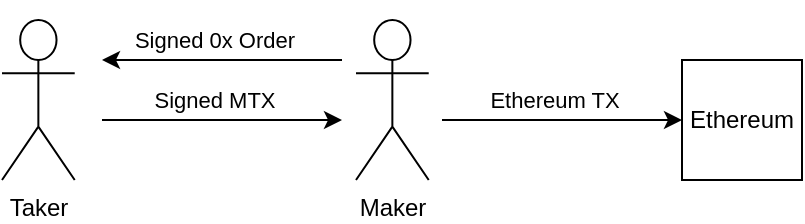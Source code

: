 <mxfile version="13.10.4" type="device"><diagram id="tQ2ikExJWypodGvSq9TR" name="Page-1"><mxGraphModel dx="653" dy="629" grid="0" gridSize="10" guides="1" tooltips="1" connect="1" arrows="1" fold="1" page="1" pageScale="1" pageWidth="850" pageHeight="1100" math="0" shadow="0"><root><mxCell id="0"/><mxCell id="1" parent="0"/><mxCell id="UPgthc0UVfUQD4P0c2Tb-6" value="" style="endArrow=none;html=1;endFill=0;startArrow=classic;startFill=1;" edge="1" parent="1"><mxGeometry width="50" height="50" relative="1" as="geometry"><mxPoint x="280" y="420" as="sourcePoint"/><mxPoint x="400" y="420" as="targetPoint"/></mxGeometry></mxCell><mxCell id="UPgthc0UVfUQD4P0c2Tb-7" value="Signed 0x Order" style="edgeLabel;html=1;align=center;verticalAlign=middle;resizable=0;points=[];" vertex="1" connectable="0" parent="UPgthc0UVfUQD4P0c2Tb-6"><mxGeometry x="-0.067" y="-2" relative="1" as="geometry"><mxPoint y="-12" as="offset"/></mxGeometry></mxCell><mxCell id="UPgthc0UVfUQD4P0c2Tb-14" value="" style="group" vertex="1" connectable="0" parent="1"><mxGeometry x="230" y="390" width="38.36" height="90" as="geometry"/></mxCell><mxCell id="UPgthc0UVfUQD4P0c2Tb-1" value="Taker" style="shape=umlActor;verticalLabelPosition=bottom;verticalAlign=top;html=1;outlineConnect=0;" vertex="1" parent="UPgthc0UVfUQD4P0c2Tb-14"><mxGeometry y="10" width="36.36" height="80" as="geometry"/></mxCell><mxCell id="UPgthc0UVfUQD4P0c2Tb-19" value="" style="endArrow=classic;html=1;endFill=1;startArrow=none;startFill=0;" edge="1" parent="1"><mxGeometry width="50" height="50" relative="1" as="geometry"><mxPoint x="280" y="450" as="sourcePoint"/><mxPoint x="400" y="450" as="targetPoint"/></mxGeometry></mxCell><mxCell id="UPgthc0UVfUQD4P0c2Tb-20" value="Signed MTX" style="edgeLabel;html=1;align=center;verticalAlign=middle;resizable=0;points=[];" vertex="1" connectable="0" parent="UPgthc0UVfUQD4P0c2Tb-19"><mxGeometry x="-0.067" y="-2" relative="1" as="geometry"><mxPoint y="-12" as="offset"/></mxGeometry></mxCell><mxCell id="UPgthc0UVfUQD4P0c2Tb-24" value="Maker" style="shape=umlActor;verticalLabelPosition=bottom;verticalAlign=top;html=1;outlineConnect=0;" vertex="1" parent="1"><mxGeometry x="407" y="400" width="36.36" height="80" as="geometry"/></mxCell><mxCell id="UPgthc0UVfUQD4P0c2Tb-25" value="" style="endArrow=classic;html=1;endFill=1;startArrow=none;startFill=0;" edge="1" parent="1"><mxGeometry width="50" height="50" relative="1" as="geometry"><mxPoint x="450" y="450" as="sourcePoint"/><mxPoint x="570" y="450" as="targetPoint"/></mxGeometry></mxCell><mxCell id="UPgthc0UVfUQD4P0c2Tb-26" value="Ethereum TX" style="edgeLabel;html=1;align=center;verticalAlign=middle;resizable=0;points=[];" vertex="1" connectable="0" parent="UPgthc0UVfUQD4P0c2Tb-25"><mxGeometry x="-0.067" y="-2" relative="1" as="geometry"><mxPoint y="-12" as="offset"/></mxGeometry></mxCell><mxCell id="UPgthc0UVfUQD4P0c2Tb-28" value="Ethereum" style="rounded=0;whiteSpace=wrap;html=1;" vertex="1" parent="1"><mxGeometry x="570" y="420" width="60" height="60" as="geometry"/></mxCell></root></mxGraphModel></diagram></mxfile>